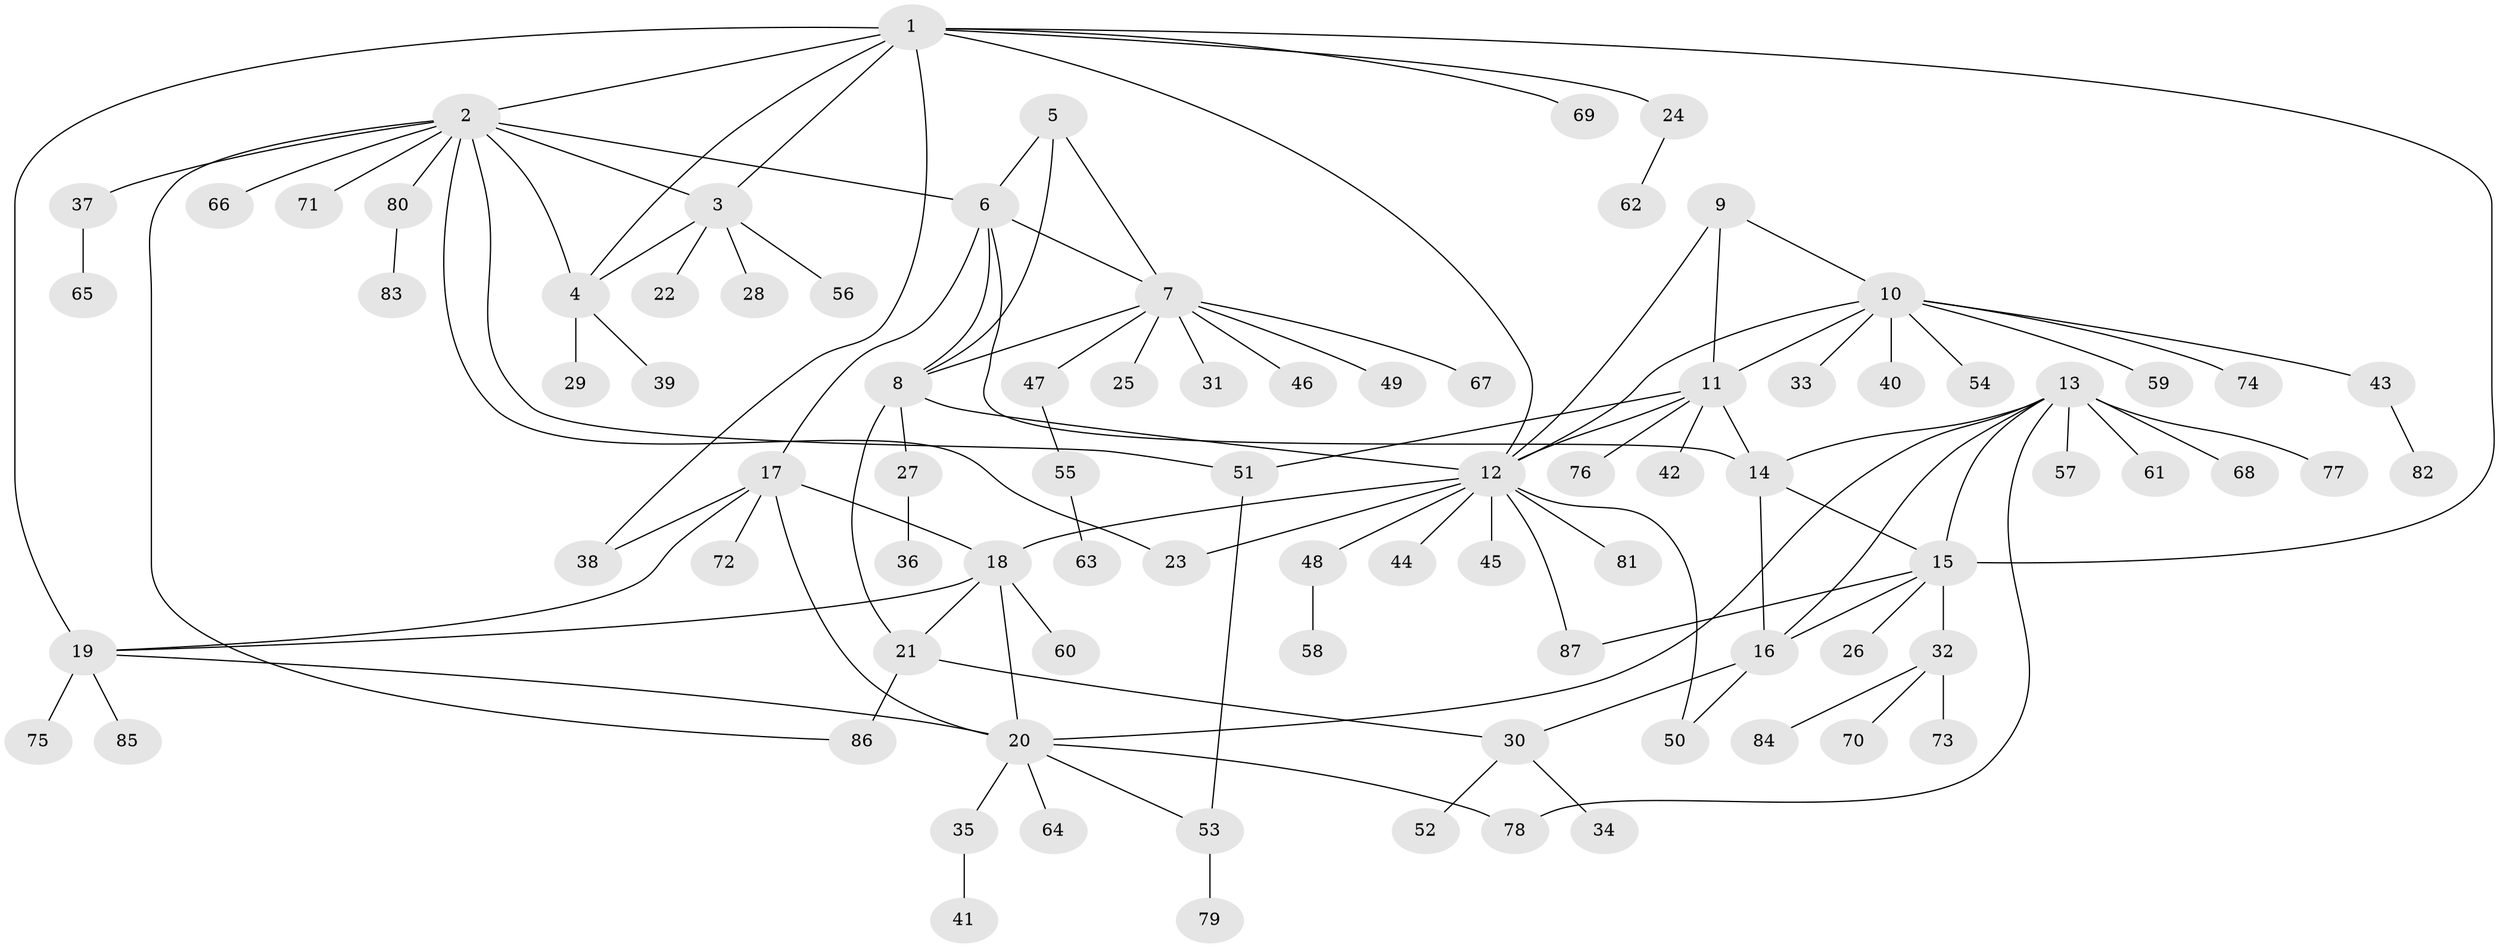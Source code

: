 // coarse degree distribution, {9: 0.08823529411764706, 11: 0.029411764705882353, 5: 0.029411764705882353, 3: 0.029411764705882353, 4: 0.08823529411764706, 12: 0.029411764705882353, 1: 0.5882352941176471, 2: 0.11764705882352941}
// Generated by graph-tools (version 1.1) at 2025/19/03/04/25 18:19:46]
// undirected, 87 vertices, 117 edges
graph export_dot {
graph [start="1"]
  node [color=gray90,style=filled];
  1;
  2;
  3;
  4;
  5;
  6;
  7;
  8;
  9;
  10;
  11;
  12;
  13;
  14;
  15;
  16;
  17;
  18;
  19;
  20;
  21;
  22;
  23;
  24;
  25;
  26;
  27;
  28;
  29;
  30;
  31;
  32;
  33;
  34;
  35;
  36;
  37;
  38;
  39;
  40;
  41;
  42;
  43;
  44;
  45;
  46;
  47;
  48;
  49;
  50;
  51;
  52;
  53;
  54;
  55;
  56;
  57;
  58;
  59;
  60;
  61;
  62;
  63;
  64;
  65;
  66;
  67;
  68;
  69;
  70;
  71;
  72;
  73;
  74;
  75;
  76;
  77;
  78;
  79;
  80;
  81;
  82;
  83;
  84;
  85;
  86;
  87;
  1 -- 2;
  1 -- 3;
  1 -- 4;
  1 -- 12;
  1 -- 15;
  1 -- 19;
  1 -- 24;
  1 -- 38;
  1 -- 69;
  2 -- 3;
  2 -- 4;
  2 -- 6;
  2 -- 23;
  2 -- 37;
  2 -- 51;
  2 -- 66;
  2 -- 71;
  2 -- 80;
  2 -- 86;
  3 -- 4;
  3 -- 22;
  3 -- 28;
  3 -- 56;
  4 -- 29;
  4 -- 39;
  5 -- 6;
  5 -- 7;
  5 -- 8;
  6 -- 7;
  6 -- 8;
  6 -- 14;
  6 -- 17;
  7 -- 8;
  7 -- 25;
  7 -- 31;
  7 -- 46;
  7 -- 47;
  7 -- 49;
  7 -- 67;
  8 -- 12;
  8 -- 21;
  8 -- 27;
  9 -- 10;
  9 -- 11;
  9 -- 12;
  10 -- 11;
  10 -- 12;
  10 -- 33;
  10 -- 40;
  10 -- 43;
  10 -- 54;
  10 -- 59;
  10 -- 74;
  11 -- 12;
  11 -- 14;
  11 -- 42;
  11 -- 51;
  11 -- 76;
  12 -- 18;
  12 -- 23;
  12 -- 44;
  12 -- 45;
  12 -- 48;
  12 -- 50;
  12 -- 81;
  12 -- 87;
  13 -- 14;
  13 -- 15;
  13 -- 16;
  13 -- 20;
  13 -- 57;
  13 -- 61;
  13 -- 68;
  13 -- 77;
  13 -- 78;
  14 -- 15;
  14 -- 16;
  15 -- 16;
  15 -- 26;
  15 -- 32;
  15 -- 87;
  16 -- 30;
  16 -- 50;
  17 -- 18;
  17 -- 19;
  17 -- 20;
  17 -- 38;
  17 -- 72;
  18 -- 19;
  18 -- 20;
  18 -- 21;
  18 -- 60;
  19 -- 20;
  19 -- 75;
  19 -- 85;
  20 -- 35;
  20 -- 53;
  20 -- 64;
  20 -- 78;
  21 -- 30;
  21 -- 86;
  24 -- 62;
  27 -- 36;
  30 -- 34;
  30 -- 52;
  32 -- 70;
  32 -- 73;
  32 -- 84;
  35 -- 41;
  37 -- 65;
  43 -- 82;
  47 -- 55;
  48 -- 58;
  51 -- 53;
  53 -- 79;
  55 -- 63;
  80 -- 83;
}
